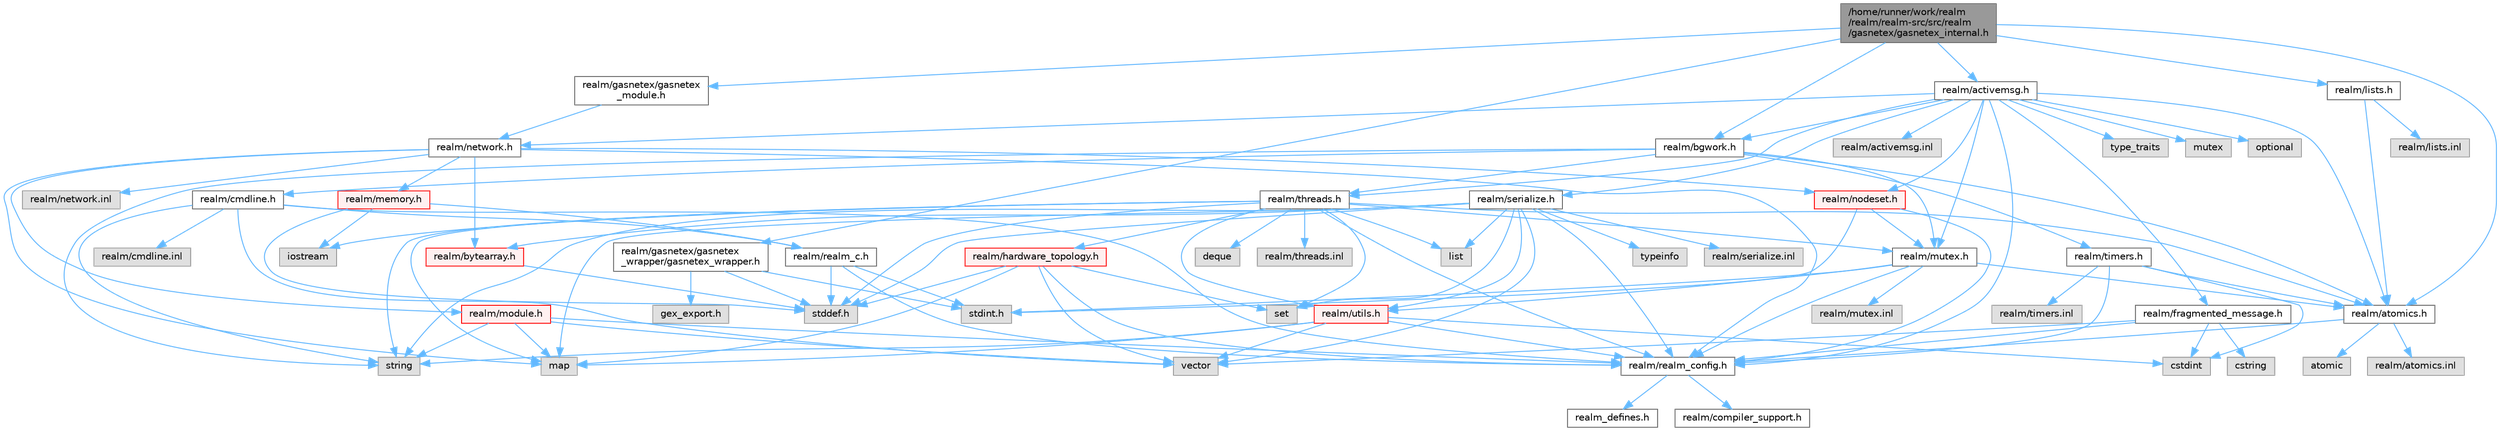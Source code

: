 digraph "/home/runner/work/realm/realm/realm-src/src/realm/gasnetex/gasnetex_internal.h"
{
 // LATEX_PDF_SIZE
  bgcolor="transparent";
  edge [fontname=Helvetica,fontsize=10,labelfontname=Helvetica,labelfontsize=10];
  node [fontname=Helvetica,fontsize=10,shape=box,height=0.2,width=0.4];
  Node1 [id="Node000001",label="/home/runner/work/realm\l/realm/realm-src/src/realm\l/gasnetex/gasnetex_internal.h",height=0.2,width=0.4,color="gray40", fillcolor="grey60", style="filled", fontcolor="black",tooltip=" "];
  Node1 -> Node2 [id="edge1_Node000001_Node000002",color="steelblue1",style="solid",tooltip=" "];
  Node2 [id="Node000002",label="realm/gasnetex/gasnetex\l_module.h",height=0.2,width=0.4,color="grey40", fillcolor="white", style="filled",URL="$gasnetex__module_8h.html",tooltip=" "];
  Node2 -> Node3 [id="edge2_Node000002_Node000003",color="steelblue1",style="solid",tooltip=" "];
  Node3 [id="Node000003",label="realm/network.h",height=0.2,width=0.4,color="grey40", fillcolor="white", style="filled",URL="$network_8h.html",tooltip=" "];
  Node3 -> Node4 [id="edge3_Node000003_Node000004",color="steelblue1",style="solid",tooltip=" "];
  Node4 [id="Node000004",label="realm/realm_config.h",height=0.2,width=0.4,color="grey40", fillcolor="white", style="filled",URL="$realm__config_8h.html",tooltip=" "];
  Node4 -> Node5 [id="edge4_Node000004_Node000005",color="steelblue1",style="solid",tooltip=" "];
  Node5 [id="Node000005",label="realm_defines.h",height=0.2,width=0.4,color="grey40", fillcolor="white", style="filled",URL="$realm__defines_8h.html",tooltip=" "];
  Node4 -> Node6 [id="edge5_Node000004_Node000006",color="steelblue1",style="solid",tooltip=" "];
  Node6 [id="Node000006",label="realm/compiler_support.h",height=0.2,width=0.4,color="grey40", fillcolor="white", style="filled",URL="$compiler__support_8h.html",tooltip=" "];
  Node3 -> Node7 [id="edge6_Node000003_Node000007",color="steelblue1",style="solid",tooltip=" "];
  Node7 [id="Node000007",label="realm/module.h",height=0.2,width=0.4,color="red", fillcolor="#FFF0F0", style="filled",URL="$module_8h.html",tooltip=" "];
  Node7 -> Node4 [id="edge7_Node000007_Node000004",color="steelblue1",style="solid",tooltip=" "];
  Node7 -> Node14 [id="edge8_Node000007_Node000014",color="steelblue1",style="solid",tooltip=" "];
  Node14 [id="Node000014",label="vector",height=0.2,width=0.4,color="grey60", fillcolor="#E0E0E0", style="filled",tooltip=" "];
  Node7 -> Node12 [id="edge9_Node000007_Node000012",color="steelblue1",style="solid",tooltip=" "];
  Node12 [id="Node000012",label="string",height=0.2,width=0.4,color="grey60", fillcolor="#E0E0E0", style="filled",tooltip=" "];
  Node7 -> Node16 [id="edge10_Node000007_Node000016",color="steelblue1",style="solid",tooltip=" "];
  Node16 [id="Node000016",label="map",height=0.2,width=0.4,color="grey60", fillcolor="#E0E0E0", style="filled",tooltip=" "];
  Node3 -> Node17 [id="edge11_Node000003_Node000017",color="steelblue1",style="solid",tooltip=" "];
  Node17 [id="Node000017",label="realm/nodeset.h",height=0.2,width=0.4,color="red", fillcolor="#FFF0F0", style="filled",URL="$nodeset_8h.html",tooltip=" "];
  Node17 -> Node4 [id="edge12_Node000017_Node000004",color="steelblue1",style="solid",tooltip=" "];
  Node17 -> Node18 [id="edge13_Node000017_Node000018",color="steelblue1",style="solid",tooltip=" "];
  Node18 [id="Node000018",label="realm/mutex.h",height=0.2,width=0.4,color="grey40", fillcolor="white", style="filled",URL="$mutex_8h.html",tooltip=" "];
  Node18 -> Node4 [id="edge14_Node000018_Node000004",color="steelblue1",style="solid",tooltip=" "];
  Node18 -> Node19 [id="edge15_Node000018_Node000019",color="steelblue1",style="solid",tooltip=" "];
  Node19 [id="Node000019",label="realm/utils.h",height=0.2,width=0.4,color="red", fillcolor="#FFF0F0", style="filled",URL="$utils_8h.html",tooltip=" "];
  Node19 -> Node4 [id="edge16_Node000019_Node000004",color="steelblue1",style="solid",tooltip=" "];
  Node19 -> Node12 [id="edge17_Node000019_Node000012",color="steelblue1",style="solid",tooltip=" "];
  Node19 -> Node14 [id="edge18_Node000019_Node000014",color="steelblue1",style="solid",tooltip=" "];
  Node19 -> Node16 [id="edge19_Node000019_Node000016",color="steelblue1",style="solid",tooltip=" "];
  Node19 -> Node22 [id="edge20_Node000019_Node000022",color="steelblue1",style="solid",tooltip=" "];
  Node22 [id="Node000022",label="cstdint",height=0.2,width=0.4,color="grey60", fillcolor="#E0E0E0", style="filled",tooltip=" "];
  Node18 -> Node25 [id="edge21_Node000018_Node000025",color="steelblue1",style="solid",tooltip=" "];
  Node25 [id="Node000025",label="realm/atomics.h",height=0.2,width=0.4,color="grey40", fillcolor="white", style="filled",URL="$atomics_8h.html",tooltip=" "];
  Node25 -> Node4 [id="edge22_Node000025_Node000004",color="steelblue1",style="solid",tooltip=" "];
  Node25 -> Node26 [id="edge23_Node000025_Node000026",color="steelblue1",style="solid",tooltip=" "];
  Node26 [id="Node000026",label="atomic",height=0.2,width=0.4,color="grey60", fillcolor="#E0E0E0", style="filled",tooltip=" "];
  Node25 -> Node27 [id="edge24_Node000025_Node000027",color="steelblue1",style="solid",tooltip=" "];
  Node27 [id="Node000027",label="realm/atomics.inl",height=0.2,width=0.4,color="grey60", fillcolor="#E0E0E0", style="filled",tooltip=" "];
  Node18 -> Node11 [id="edge25_Node000018_Node000011",color="steelblue1",style="solid",tooltip=" "];
  Node11 [id="Node000011",label="stdint.h",height=0.2,width=0.4,color="grey60", fillcolor="#E0E0E0", style="filled",tooltip=" "];
  Node18 -> Node28 [id="edge26_Node000018_Node000028",color="steelblue1",style="solid",tooltip=" "];
  Node28 [id="Node000028",label="realm/mutex.inl",height=0.2,width=0.4,color="grey60", fillcolor="#E0E0E0", style="filled",tooltip=" "];
  Node17 -> Node11 [id="edge27_Node000017_Node000011",color="steelblue1",style="solid",tooltip=" "];
  Node3 -> Node31 [id="edge28_Node000003_Node000031",color="steelblue1",style="solid",tooltip=" "];
  Node31 [id="Node000031",label="realm/memory.h",height=0.2,width=0.4,color="red", fillcolor="#FFF0F0", style="filled",URL="$memory_8h.html",tooltip=" "];
  Node31 -> Node9 [id="edge29_Node000031_Node000009",color="steelblue1",style="solid",tooltip=" "];
  Node9 [id="Node000009",label="realm/realm_c.h",height=0.2,width=0.4,color="grey40", fillcolor="white", style="filled",URL="$realm__c_8h.html",tooltip=" "];
  Node9 -> Node4 [id="edge30_Node000009_Node000004",color="steelblue1",style="solid",tooltip=" "];
  Node9 -> Node10 [id="edge31_Node000009_Node000010",color="steelblue1",style="solid",tooltip=" "];
  Node10 [id="Node000010",label="stddef.h",height=0.2,width=0.4,color="grey60", fillcolor="#E0E0E0", style="filled",tooltip=" "];
  Node9 -> Node11 [id="edge32_Node000009_Node000011",color="steelblue1",style="solid",tooltip=" "];
  Node31 -> Node10 [id="edge33_Node000031_Node000010",color="steelblue1",style="solid",tooltip=" "];
  Node31 -> Node32 [id="edge34_Node000031_Node000032",color="steelblue1",style="solid",tooltip=" "];
  Node32 [id="Node000032",label="iostream",height=0.2,width=0.4,color="grey60", fillcolor="#E0E0E0", style="filled",tooltip=" "];
  Node3 -> Node34 [id="edge35_Node000003_Node000034",color="steelblue1",style="solid",tooltip=" "];
  Node34 [id="Node000034",label="realm/bytearray.h",height=0.2,width=0.4,color="red", fillcolor="#FFF0F0", style="filled",URL="$bytearray_8h.html",tooltip=" "];
  Node34 -> Node10 [id="edge36_Node000034_Node000010",color="steelblue1",style="solid",tooltip=" "];
  Node3 -> Node16 [id="edge37_Node000003_Node000016",color="steelblue1",style="solid",tooltip=" "];
  Node3 -> Node36 [id="edge38_Node000003_Node000036",color="steelblue1",style="solid",tooltip=" "];
  Node36 [id="Node000036",label="realm/network.inl",height=0.2,width=0.4,color="grey60", fillcolor="#E0E0E0", style="filled",tooltip=" "];
  Node1 -> Node37 [id="edge39_Node000001_Node000037",color="steelblue1",style="solid",tooltip=" "];
  Node37 [id="Node000037",label="realm/gasnetex/gasnetex\l_wrapper/gasnetex_wrapper.h",height=0.2,width=0.4,color="grey40", fillcolor="white", style="filled",URL="$gasnetex__wrapper_8h.html",tooltip=" "];
  Node37 -> Node11 [id="edge40_Node000037_Node000011",color="steelblue1",style="solid",tooltip=" "];
  Node37 -> Node10 [id="edge41_Node000037_Node000010",color="steelblue1",style="solid",tooltip=" "];
  Node37 -> Node38 [id="edge42_Node000037_Node000038",color="steelblue1",style="solid",tooltip=" "];
  Node38 [id="Node000038",label="gex_export.h",height=0.2,width=0.4,color="grey60", fillcolor="#E0E0E0", style="filled",tooltip=" "];
  Node1 -> Node39 [id="edge43_Node000001_Node000039",color="steelblue1",style="solid",tooltip=" "];
  Node39 [id="Node000039",label="realm/bgwork.h",height=0.2,width=0.4,color="grey40", fillcolor="white", style="filled",URL="$bgwork_8h.html",tooltip=" "];
  Node39 -> Node25 [id="edge44_Node000039_Node000025",color="steelblue1",style="solid",tooltip=" "];
  Node39 -> Node40 [id="edge45_Node000039_Node000040",color="steelblue1",style="solid",tooltip=" "];
  Node40 [id="Node000040",label="realm/threads.h",height=0.2,width=0.4,color="grey40", fillcolor="white", style="filled",URL="$threads_8h.html",tooltip=" "];
  Node40 -> Node4 [id="edge46_Node000040_Node000004",color="steelblue1",style="solid",tooltip=" "];
  Node40 -> Node18 [id="edge47_Node000040_Node000018",color="steelblue1",style="solid",tooltip=" "];
  Node40 -> Node25 [id="edge48_Node000040_Node000025",color="steelblue1",style="solid",tooltip=" "];
  Node40 -> Node19 [id="edge49_Node000040_Node000019",color="steelblue1",style="solid",tooltip=" "];
  Node40 -> Node41 [id="edge50_Node000040_Node000041",color="steelblue1",style="solid",tooltip=" "];
  Node41 [id="Node000041",label="realm/hardware_topology.h",height=0.2,width=0.4,color="red", fillcolor="#FFF0F0", style="filled",URL="$hardware__topology_8h.html",tooltip=" "];
  Node41 -> Node4 [id="edge51_Node000041_Node000004",color="steelblue1",style="solid",tooltip=" "];
  Node41 -> Node10 [id="edge52_Node000041_Node000010",color="steelblue1",style="solid",tooltip=" "];
  Node41 -> Node43 [id="edge53_Node000041_Node000043",color="steelblue1",style="solid",tooltip=" "];
  Node43 [id="Node000043",label="set",height=0.2,width=0.4,color="grey60", fillcolor="#E0E0E0", style="filled",tooltip=" "];
  Node41 -> Node16 [id="edge54_Node000041_Node000016",color="steelblue1",style="solid",tooltip=" "];
  Node41 -> Node14 [id="edge55_Node000041_Node000014",color="steelblue1",style="solid",tooltip=" "];
  Node40 -> Node10 [id="edge56_Node000040_Node000010",color="steelblue1",style="solid",tooltip=" "];
  Node40 -> Node12 [id="edge57_Node000040_Node000012",color="steelblue1",style="solid",tooltip=" "];
  Node40 -> Node44 [id="edge58_Node000040_Node000044",color="steelblue1",style="solid",tooltip=" "];
  Node44 [id="Node000044",label="list",height=0.2,width=0.4,color="grey60", fillcolor="#E0E0E0", style="filled",tooltip=" "];
  Node40 -> Node43 [id="edge59_Node000040_Node000043",color="steelblue1",style="solid",tooltip=" "];
  Node40 -> Node16 [id="edge60_Node000040_Node000016",color="steelblue1",style="solid",tooltip=" "];
  Node40 -> Node45 [id="edge61_Node000040_Node000045",color="steelblue1",style="solid",tooltip=" "];
  Node45 [id="Node000045",label="deque",height=0.2,width=0.4,color="grey60", fillcolor="#E0E0E0", style="filled",tooltip=" "];
  Node40 -> Node32 [id="edge62_Node000040_Node000032",color="steelblue1",style="solid",tooltip=" "];
  Node40 -> Node46 [id="edge63_Node000040_Node000046",color="steelblue1",style="solid",tooltip=" "];
  Node46 [id="Node000046",label="realm/threads.inl",height=0.2,width=0.4,color="grey60", fillcolor="#E0E0E0", style="filled",tooltip=" "];
  Node39 -> Node18 [id="edge64_Node000039_Node000018",color="steelblue1",style="solid",tooltip=" "];
  Node39 -> Node47 [id="edge65_Node000039_Node000047",color="steelblue1",style="solid",tooltip=" "];
  Node47 [id="Node000047",label="realm/cmdline.h",height=0.2,width=0.4,color="grey40", fillcolor="white", style="filled",URL="$cmdline_8h.html",tooltip=" "];
  Node47 -> Node4 [id="edge66_Node000047_Node000004",color="steelblue1",style="solid",tooltip=" "];
  Node47 -> Node9 [id="edge67_Node000047_Node000009",color="steelblue1",style="solid",tooltip=" "];
  Node47 -> Node14 [id="edge68_Node000047_Node000014",color="steelblue1",style="solid",tooltip=" "];
  Node47 -> Node12 [id="edge69_Node000047_Node000012",color="steelblue1",style="solid",tooltip=" "];
  Node47 -> Node48 [id="edge70_Node000047_Node000048",color="steelblue1",style="solid",tooltip=" "];
  Node48 [id="Node000048",label="realm/cmdline.inl",height=0.2,width=0.4,color="grey60", fillcolor="#E0E0E0", style="filled",tooltip=" "];
  Node39 -> Node49 [id="edge71_Node000039_Node000049",color="steelblue1",style="solid",tooltip=" "];
  Node49 [id="Node000049",label="realm/timers.h",height=0.2,width=0.4,color="grey40", fillcolor="white", style="filled",URL="$timers_8h.html",tooltip=" "];
  Node49 -> Node4 [id="edge72_Node000049_Node000004",color="steelblue1",style="solid",tooltip=" "];
  Node49 -> Node25 [id="edge73_Node000049_Node000025",color="steelblue1",style="solid",tooltip=" "];
  Node49 -> Node22 [id="edge74_Node000049_Node000022",color="steelblue1",style="solid",tooltip=" "];
  Node49 -> Node50 [id="edge75_Node000049_Node000050",color="steelblue1",style="solid",tooltip=" "];
  Node50 [id="Node000050",label="realm/timers.inl",height=0.2,width=0.4,color="grey60", fillcolor="#E0E0E0", style="filled",tooltip=" "];
  Node39 -> Node12 [id="edge76_Node000039_Node000012",color="steelblue1",style="solid",tooltip=" "];
  Node1 -> Node25 [id="edge77_Node000001_Node000025",color="steelblue1",style="solid",tooltip=" "];
  Node1 -> Node51 [id="edge78_Node000001_Node000051",color="steelblue1",style="solid",tooltip=" "];
  Node51 [id="Node000051",label="realm/activemsg.h",height=0.2,width=0.4,color="grey40", fillcolor="white", style="filled",URL="$activemsg_8h.html",tooltip=" "];
  Node51 -> Node4 [id="edge79_Node000051_Node000004",color="steelblue1",style="solid",tooltip=" "];
  Node51 -> Node52 [id="edge80_Node000051_Node000052",color="steelblue1",style="solid",tooltip=" "];
  Node52 [id="Node000052",label="realm/fragmented_message.h",height=0.2,width=0.4,color="grey40", fillcolor="white", style="filled",URL="$fragmented__message_8h.html",tooltip="Helper utility for reconstructing large ActiveMessages that were split into multiple network packets."];
  Node52 -> Node4 [id="edge81_Node000052_Node000004",color="steelblue1",style="solid",tooltip=" "];
  Node52 -> Node14 [id="edge82_Node000052_Node000014",color="steelblue1",style="solid",tooltip=" "];
  Node52 -> Node22 [id="edge83_Node000052_Node000022",color="steelblue1",style="solid",tooltip=" "];
  Node52 -> Node53 [id="edge84_Node000052_Node000053",color="steelblue1",style="solid",tooltip=" "];
  Node53 [id="Node000053",label="cstring",height=0.2,width=0.4,color="grey60", fillcolor="#E0E0E0", style="filled",tooltip=" "];
  Node51 -> Node18 [id="edge85_Node000051_Node000018",color="steelblue1",style="solid",tooltip=" "];
  Node51 -> Node54 [id="edge86_Node000051_Node000054",color="steelblue1",style="solid",tooltip=" "];
  Node54 [id="Node000054",label="realm/serialize.h",height=0.2,width=0.4,color="grey40", fillcolor="white", style="filled",URL="$serialize_8h.html",tooltip=" "];
  Node54 -> Node4 [id="edge87_Node000054_Node000004",color="steelblue1",style="solid",tooltip=" "];
  Node54 -> Node34 [id="edge88_Node000054_Node000034",color="steelblue1",style="solid",tooltip=" "];
  Node54 -> Node19 [id="edge89_Node000054_Node000019",color="steelblue1",style="solid",tooltip=" "];
  Node54 -> Node10 [id="edge90_Node000054_Node000010",color="steelblue1",style="solid",tooltip=" "];
  Node54 -> Node14 [id="edge91_Node000054_Node000014",color="steelblue1",style="solid",tooltip=" "];
  Node54 -> Node44 [id="edge92_Node000054_Node000044",color="steelblue1",style="solid",tooltip=" "];
  Node54 -> Node43 [id="edge93_Node000054_Node000043",color="steelblue1",style="solid",tooltip=" "];
  Node54 -> Node16 [id="edge94_Node000054_Node000016",color="steelblue1",style="solid",tooltip=" "];
  Node54 -> Node12 [id="edge95_Node000054_Node000012",color="steelblue1",style="solid",tooltip=" "];
  Node54 -> Node55 [id="edge96_Node000054_Node000055",color="steelblue1",style="solid",tooltip=" "];
  Node55 [id="Node000055",label="typeinfo",height=0.2,width=0.4,color="grey60", fillcolor="#E0E0E0", style="filled",tooltip=" "];
  Node54 -> Node56 [id="edge97_Node000054_Node000056",color="steelblue1",style="solid",tooltip=" "];
  Node56 [id="Node000056",label="realm/serialize.inl",height=0.2,width=0.4,color="grey60", fillcolor="#E0E0E0", style="filled",tooltip=" "];
  Node51 -> Node17 [id="edge98_Node000051_Node000017",color="steelblue1",style="solid",tooltip=" "];
  Node51 -> Node3 [id="edge99_Node000051_Node000003",color="steelblue1",style="solid",tooltip=" "];
  Node51 -> Node25 [id="edge100_Node000051_Node000025",color="steelblue1",style="solid",tooltip=" "];
  Node51 -> Node40 [id="edge101_Node000051_Node000040",color="steelblue1",style="solid",tooltip=" "];
  Node51 -> Node39 [id="edge102_Node000051_Node000039",color="steelblue1",style="solid",tooltip=" "];
  Node51 -> Node57 [id="edge103_Node000051_Node000057",color="steelblue1",style="solid",tooltip=" "];
  Node57 [id="Node000057",label="type_traits",height=0.2,width=0.4,color="grey60", fillcolor="#E0E0E0", style="filled",tooltip=" "];
  Node51 -> Node58 [id="edge104_Node000051_Node000058",color="steelblue1",style="solid",tooltip=" "];
  Node58 [id="Node000058",label="mutex",height=0.2,width=0.4,color="grey60", fillcolor="#E0E0E0", style="filled",tooltip=" "];
  Node51 -> Node59 [id="edge105_Node000051_Node000059",color="steelblue1",style="solid",tooltip=" "];
  Node59 [id="Node000059",label="optional",height=0.2,width=0.4,color="grey60", fillcolor="#E0E0E0", style="filled",tooltip=" "];
  Node51 -> Node60 [id="edge106_Node000051_Node000060",color="steelblue1",style="solid",tooltip=" "];
  Node60 [id="Node000060",label="realm/activemsg.inl",height=0.2,width=0.4,color="grey60", fillcolor="#E0E0E0", style="filled",tooltip=" "];
  Node1 -> Node61 [id="edge107_Node000001_Node000061",color="steelblue1",style="solid",tooltip=" "];
  Node61 [id="Node000061",label="realm/lists.h",height=0.2,width=0.4,color="grey40", fillcolor="white", style="filled",URL="$lists_8h.html",tooltip=" "];
  Node61 -> Node25 [id="edge108_Node000061_Node000025",color="steelblue1",style="solid",tooltip=" "];
  Node61 -> Node62 [id="edge109_Node000061_Node000062",color="steelblue1",style="solid",tooltip=" "];
  Node62 [id="Node000062",label="realm/lists.inl",height=0.2,width=0.4,color="grey60", fillcolor="#E0E0E0", style="filled",tooltip=" "];
}

